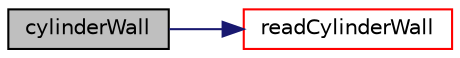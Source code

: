 digraph "cylinderWall"
{
 // LATEX_PDF_SIZE
  edge [fontname="Helvetica",fontsize="10",labelfontname="Helvetica",labelfontsize="10"];
  node [fontname="Helvetica",fontsize="10",shape=record];
  rankdir="LR";
  Node1 [label="cylinderWall",height=0.2,width=0.4,color="black", fillcolor="grey75", style="filled", fontcolor="black",tooltip=" "];
  Node1 -> Node2 [color="midnightblue",fontsize="10",style="solid",fontname="Helvetica"];
  Node2 [label="readCylinderWall",height=0.2,width=0.4,color="red", fillcolor="white", style="filled",URL="$classpFlow_1_1cylinderWall.html#a563569591f8b215615788f0f7547c515",tooltip=" "];
}
